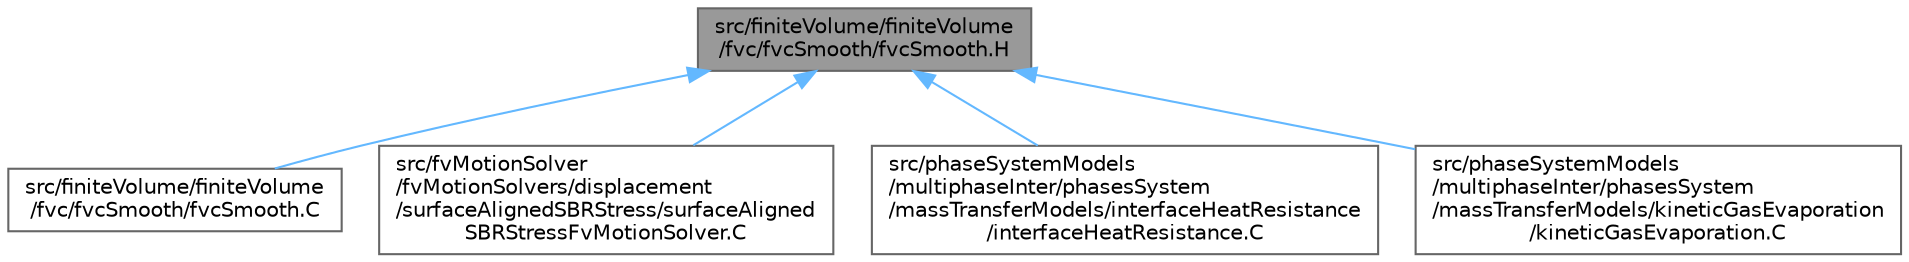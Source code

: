digraph "src/finiteVolume/finiteVolume/fvc/fvcSmooth/fvcSmooth.H"
{
 // LATEX_PDF_SIZE
  bgcolor="transparent";
  edge [fontname=Helvetica,fontsize=10,labelfontname=Helvetica,labelfontsize=10];
  node [fontname=Helvetica,fontsize=10,shape=box,height=0.2,width=0.4];
  Node1 [id="Node000001",label="src/finiteVolume/finiteVolume\l/fvc/fvcSmooth/fvcSmooth.H",height=0.2,width=0.4,color="gray40", fillcolor="grey60", style="filled", fontcolor="black",tooltip="Provides functions smooth spread and sweep which use the FaceCellWave algorithm to smooth and redistr..."];
  Node1 -> Node2 [id="edge1_Node000001_Node000002",dir="back",color="steelblue1",style="solid",tooltip=" "];
  Node2 [id="Node000002",label="src/finiteVolume/finiteVolume\l/fvc/fvcSmooth/fvcSmooth.C",height=0.2,width=0.4,color="grey40", fillcolor="white", style="filled",URL="$fvcSmooth_8C.html",tooltip=" "];
  Node1 -> Node3 [id="edge2_Node000001_Node000003",dir="back",color="steelblue1",style="solid",tooltip=" "];
  Node3 [id="Node000003",label="src/fvMotionSolver\l/fvMotionSolvers/displacement\l/surfaceAlignedSBRStress/surfaceAligned\lSBRStressFvMotionSolver.C",height=0.2,width=0.4,color="grey40", fillcolor="white", style="filled",URL="$surfaceAlignedSBRStressFvMotionSolver_8C.html",tooltip=" "];
  Node1 -> Node4 [id="edge3_Node000001_Node000004",dir="back",color="steelblue1",style="solid",tooltip=" "];
  Node4 [id="Node000004",label="src/phaseSystemModels\l/multiphaseInter/phasesSystem\l/massTransferModels/interfaceHeatResistance\l/interfaceHeatResistance.C",height=0.2,width=0.4,color="grey40", fillcolor="white", style="filled",URL="$src_2phaseSystemModels_2multiphaseInter_2phasesSystem_2massTransferModels_2interfaceHeatResistance_2interfaceHeatResistance_8C.html",tooltip=" "];
  Node1 -> Node5 [id="edge4_Node000001_Node000005",dir="back",color="steelblue1",style="solid",tooltip=" "];
  Node5 [id="Node000005",label="src/phaseSystemModels\l/multiphaseInter/phasesSystem\l/massTransferModels/kineticGasEvaporation\l/kineticGasEvaporation.C",height=0.2,width=0.4,color="grey40", fillcolor="white", style="filled",URL="$kineticGasEvaporation_8C.html",tooltip=" "];
}
